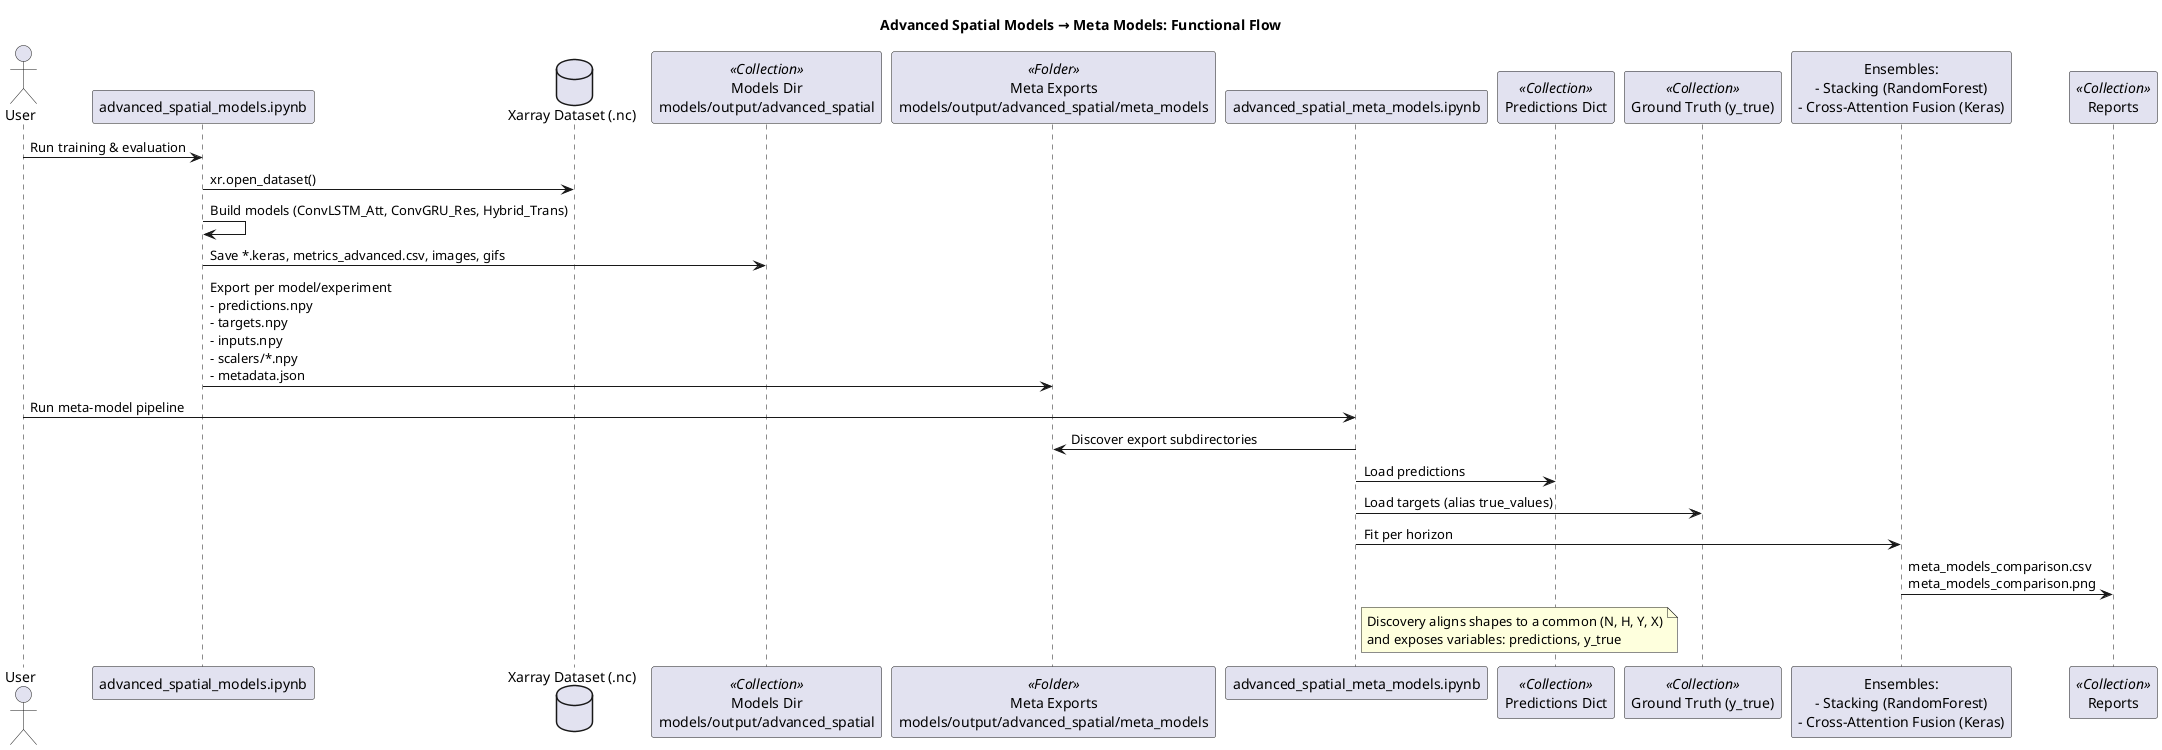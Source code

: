 @startuml
title Advanced Spatial Models → Meta Models: Functional Flow

actor "User" as U
participant "advanced_spatial_models.ipynb" as ASM
database "Xarray Dataset (.nc)" as DS
participant "Models Dir\nmodels/output/advanced_spatial" as OUT <<Collection>>
participant "Meta Exports\nmodels/output/advanced_spatial/meta_models" as META <<Folder>>
participant "advanced_spatial_meta_models.ipynb" as AMM
participant "Predictions Dict" as PRED <<Collection>>
participant "Ground Truth (y_true)" as YT <<Collection>>
participant "Ensembles:\n- Stacking (RandomForest)\n- Cross-Attention Fusion (Keras)" as ENSEMBLES
participant "Reports" as REPORTS <<Collection>>

U -> ASM: Run training & evaluation
ASM -> DS: xr.open_dataset()
ASM -> ASM: Build models (ConvLSTM_Att, ConvGRU_Res, Hybrid_Trans)
ASM -> OUT: Save *.keras, metrics_advanced.csv, images, gifs
ASM -> META: Export per model/experiment\n- predictions.npy\n- targets.npy\n- inputs.npy\n- scalers/*.npy\n- metadata.json

U -> AMM: Run meta-model pipeline
AMM -> META: Discover export subdirectories
AMM -> PRED: Load predictions
AMM -> YT: Load targets (alias true_values)
AMM -> ENSEMBLES: Fit per horizon
ENSEMBLES -> REPORTS: meta_models_comparison.csv\nmeta_models_comparison.png

note right of AMM
  Discovery aligns shapes to a common (N, H, Y, X)
  and exposes variables: predictions, y_true
end note
@enduml